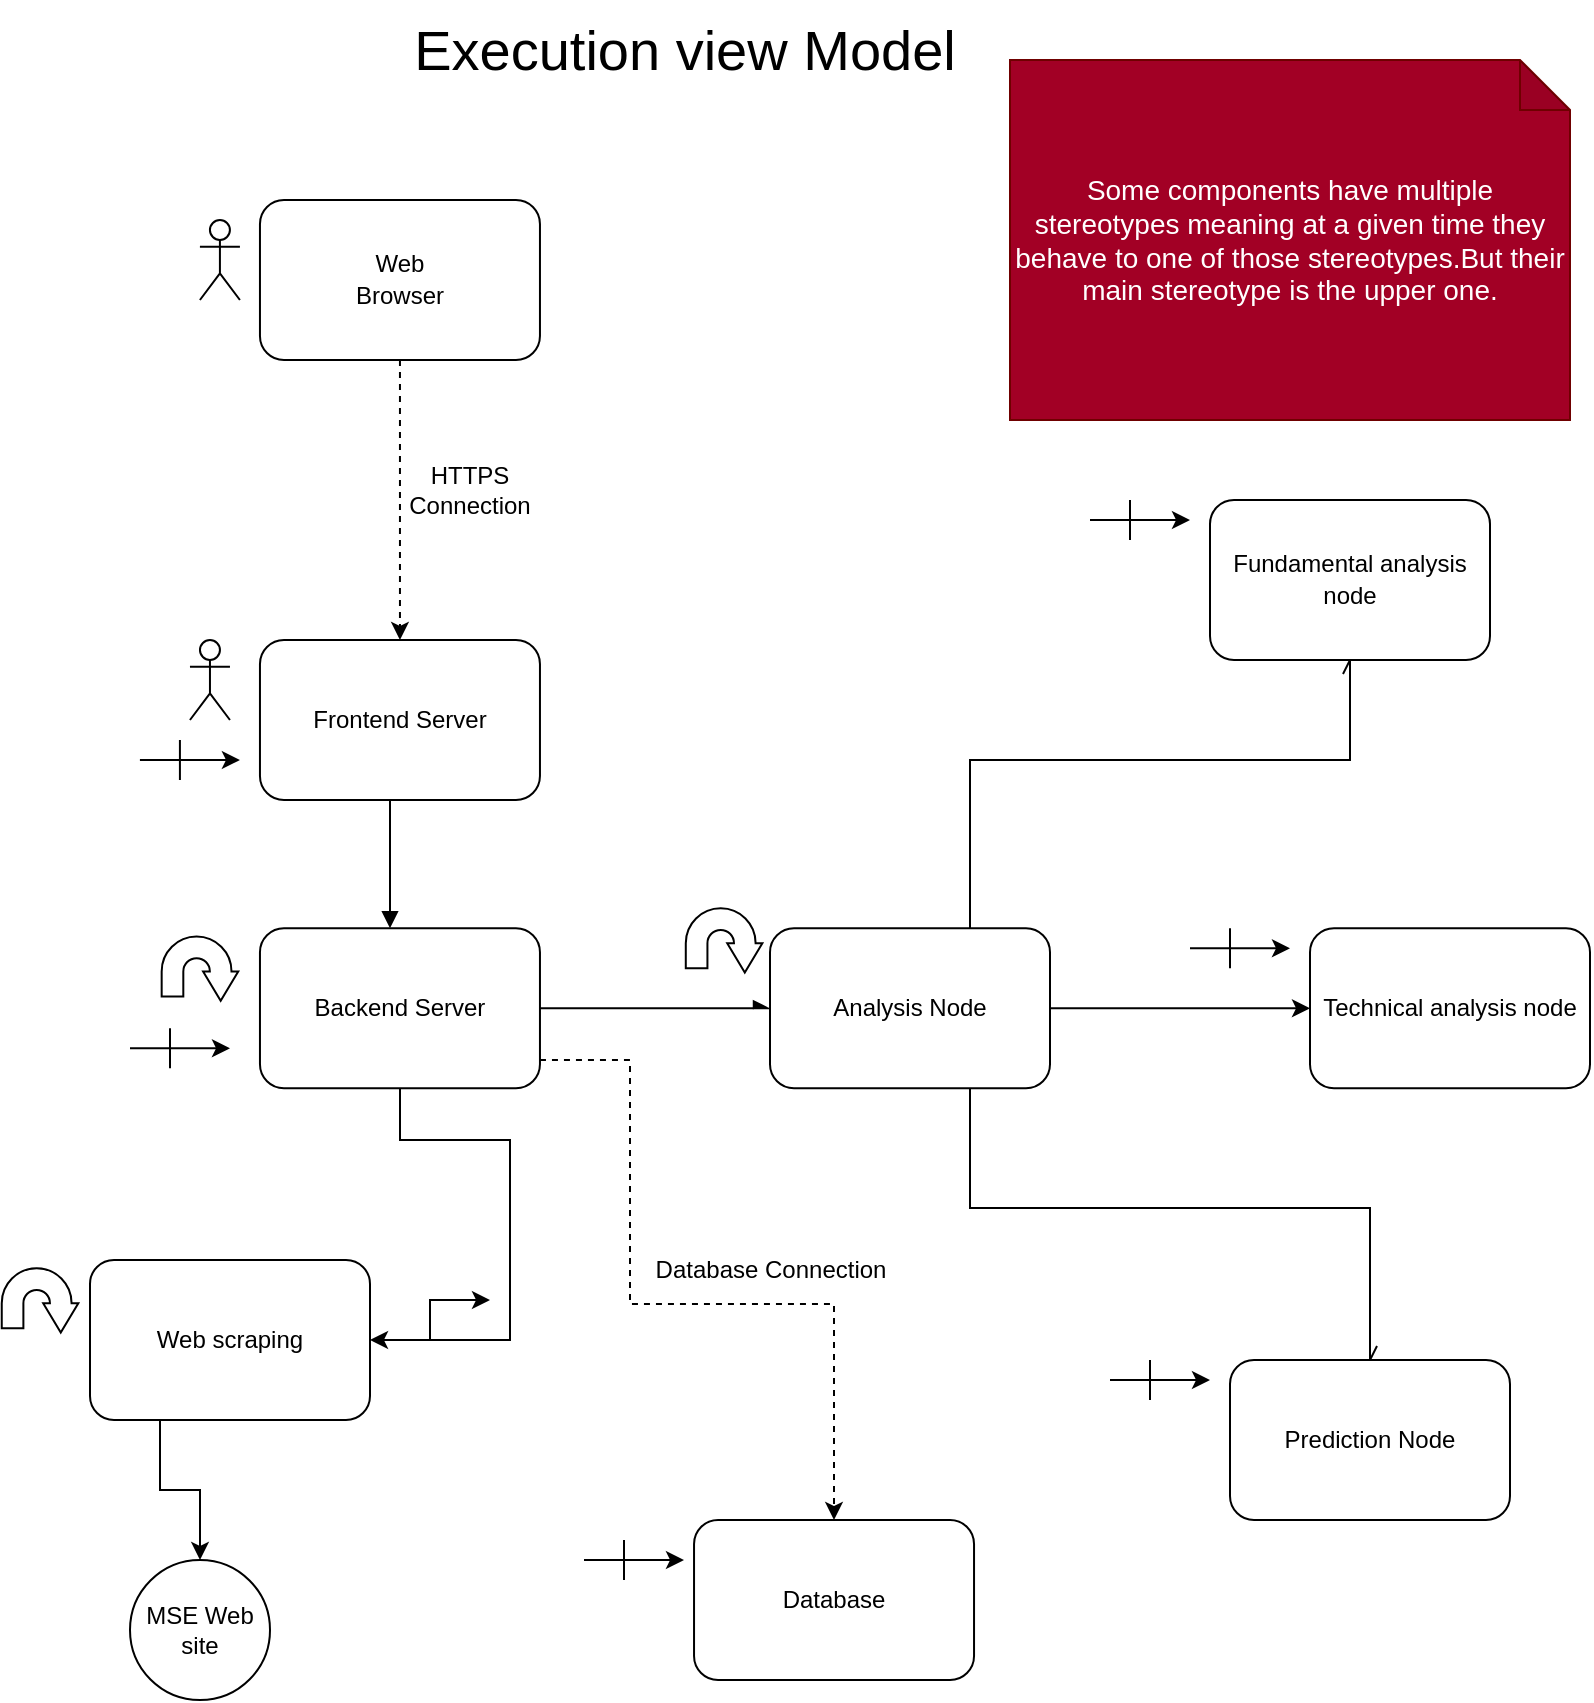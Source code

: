 <mxfile version="24.7.17">
  <diagram name="Page-1" id="p2E1vab-CS9XBbN9cYHd">
    <mxGraphModel dx="497" dy="871" grid="1" gridSize="10" guides="1" tooltips="1" connect="1" arrows="1" fold="1" page="1" pageScale="1" pageWidth="850" pageHeight="1100" background="none" math="0" shadow="0">
      <root>
        <mxCell id="0" />
        <mxCell id="1" parent="0" />
        <mxCell id="mYxjh_7fLl9tPcHlOz4v-8" style="edgeStyle=orthogonalEdgeStyle;rounded=0;orthogonalLoop=1;jettySize=auto;html=1;exitX=0.5;exitY=1;exitDx=0;exitDy=0;dashed=1;" parent="1" source="mYxjh_7fLl9tPcHlOz4v-3" target="mYxjh_7fLl9tPcHlOz4v-5" edge="1">
          <mxGeometry relative="1" as="geometry" />
        </mxCell>
        <mxCell id="mYxjh_7fLl9tPcHlOz4v-3" value="&lt;font face=&quot;Helvetica&quot;&gt;Web&lt;br&gt;Browser&lt;/font&gt;" style="rounded=1;whiteSpace=wrap;html=1;hachureGap=4;fontFamily=Architects Daughter;fontSource=https%3A%2F%2Ffonts.googleapis.com%2Fcss%3Ffamily%3DArchitects%2BDaughter;" parent="1" vertex="1">
          <mxGeometry x="164.98" y="160" width="140" height="80" as="geometry" />
        </mxCell>
        <mxCell id="mYxjh_7fLl9tPcHlOz4v-4" value="" style="shape=umlActor;verticalLabelPosition=bottom;verticalAlign=top;html=1;outlineConnect=0;hachureGap=4;fontFamily=Architects Daughter;fontSource=https%3A%2F%2Ffonts.googleapis.com%2Fcss%3Ffamily%3DArchitects%2BDaughter;" parent="1" vertex="1">
          <mxGeometry x="134.96" y="170" width="20" height="40" as="geometry" />
        </mxCell>
        <mxCell id="HS8TBFIER54Y4iybRSwW-13" style="edgeStyle=orthogonalEdgeStyle;rounded=0;orthogonalLoop=1;jettySize=auto;html=1;endArrow=block;endFill=1;" edge="1" parent="1" source="mYxjh_7fLl9tPcHlOz4v-5" target="HS8TBFIER54Y4iybRSwW-1">
          <mxGeometry relative="1" as="geometry">
            <Array as="points">
              <mxPoint x="230" y="490" />
              <mxPoint x="230" y="490" />
            </Array>
          </mxGeometry>
        </mxCell>
        <mxCell id="mYxjh_7fLl9tPcHlOz4v-5" value="&lt;font face=&quot;Helvetica&quot;&gt;Frontend Server&lt;/font&gt;" style="rounded=1;whiteSpace=wrap;html=1;hachureGap=4;fontFamily=Architects Daughter;fontSource=https%3A%2F%2Ffonts.googleapis.com%2Fcss%3Ffamily%3DArchitects%2BDaughter;" parent="1" vertex="1">
          <mxGeometry x="164.98" y="380" width="140" height="80" as="geometry" />
        </mxCell>
        <mxCell id="mYxjh_7fLl9tPcHlOz4v-9" value="HTTPS Connection" style="text;html=1;align=center;verticalAlign=middle;whiteSpace=wrap;rounded=0;" parent="1" vertex="1">
          <mxGeometry x="240.0" y="290" width="60" height="30" as="geometry" />
        </mxCell>
        <mxCell id="mYxjh_7fLl9tPcHlOz4v-10" value="&lt;font face=&quot;Helvetica&quot;&gt;Database&lt;/font&gt;" style="rounded=1;whiteSpace=wrap;html=1;hachureGap=4;fontFamily=Architects Daughter;fontSource=https%3A%2F%2Ffonts.googleapis.com%2Fcss%3Ffamily%3DArchitects%2BDaughter;" parent="1" vertex="1">
          <mxGeometry x="382.02" y="820" width="140" height="80" as="geometry" />
        </mxCell>
        <mxCell id="mYxjh_7fLl9tPcHlOz4v-15" value="" style="endArrow=classic;html=1;rounded=0;" parent="1" edge="1">
          <mxGeometry width="50" height="50" relative="1" as="geometry">
            <mxPoint x="110.0" y="584.14" as="sourcePoint" />
            <mxPoint x="150.0" y="584.14" as="targetPoint" />
            <Array as="points">
              <mxPoint x="100.0" y="584.14" />
            </Array>
          </mxGeometry>
        </mxCell>
        <mxCell id="mYxjh_7fLl9tPcHlOz4v-16" value="" style="endArrow=none;html=1;rounded=0;" parent="1" edge="1">
          <mxGeometry width="50" height="50" relative="1" as="geometry">
            <mxPoint x="120.0" y="594.14" as="sourcePoint" />
            <mxPoint x="120.0" y="574.14" as="targetPoint" />
            <Array as="points">
              <mxPoint x="120.0" y="584.14" />
            </Array>
          </mxGeometry>
        </mxCell>
        <mxCell id="mYxjh_7fLl9tPcHlOz4v-33" style="edgeStyle=orthogonalEdgeStyle;rounded=0;orthogonalLoop=1;jettySize=auto;html=1;exitX=0.25;exitY=1;exitDx=0;exitDy=0;entryX=0.5;entryY=0;entryDx=0;entryDy=0;" parent="1" source="mYxjh_7fLl9tPcHlOz4v-19" target="mYxjh_7fLl9tPcHlOz4v-32" edge="1">
          <mxGeometry relative="1" as="geometry" />
        </mxCell>
        <mxCell id="HS8TBFIER54Y4iybRSwW-11" style="edgeStyle=orthogonalEdgeStyle;rounded=0;orthogonalLoop=1;jettySize=auto;html=1;startArrow=classic;startFill=1;endArrow=none;endFill=0;" edge="1" parent="1" source="mYxjh_7fLl9tPcHlOz4v-19" target="HS8TBFIER54Y4iybRSwW-1">
          <mxGeometry relative="1" as="geometry">
            <Array as="points">
              <mxPoint x="290" y="730" />
              <mxPoint x="290" y="630" />
              <mxPoint x="235" y="630" />
            </Array>
          </mxGeometry>
        </mxCell>
        <mxCell id="mYxjh_7fLl9tPcHlOz4v-19" value="Web scraping" style="rounded=1;whiteSpace=wrap;html=1;hachureGap=4;fontFamily=Helvetica;" parent="1" vertex="1">
          <mxGeometry x="80" y="690" width="140" height="80" as="geometry" />
        </mxCell>
        <mxCell id="mYxjh_7fLl9tPcHlOz4v-20" value="" style="endArrow=classic;html=1;rounded=0;" parent="1" edge="1">
          <mxGeometry width="50" height="50" relative="1" as="geometry">
            <mxPoint x="114.96" y="440" as="sourcePoint" />
            <mxPoint x="154.96" y="440" as="targetPoint" />
            <Array as="points">
              <mxPoint x="104.96" y="440" />
            </Array>
          </mxGeometry>
        </mxCell>
        <mxCell id="mYxjh_7fLl9tPcHlOz4v-21" value="" style="endArrow=none;html=1;rounded=0;" parent="1" edge="1">
          <mxGeometry width="50" height="50" relative="1" as="geometry">
            <mxPoint x="124.96" y="450" as="sourcePoint" />
            <mxPoint x="124.96" y="430" as="targetPoint" />
            <Array as="points">
              <mxPoint x="124.96" y="440" />
            </Array>
          </mxGeometry>
        </mxCell>
        <mxCell id="mYxjh_7fLl9tPcHlOz4v-28" value="&lt;font face=&quot;Helvetica&quot;&gt;Technical analysis node&lt;/font&gt;" style="rounded=1;whiteSpace=wrap;html=1;hachureGap=4;fontFamily=Architects Daughter;fontSource=https%3A%2F%2Ffonts.googleapis.com%2Fcss%3Ffamily%3DArchitects%2BDaughter;" parent="1" vertex="1">
          <mxGeometry x="690" y="524.14" width="140" height="80" as="geometry" />
        </mxCell>
        <mxCell id="mYxjh_7fLl9tPcHlOz4v-32" value="MSE Web site" style="ellipse;whiteSpace=wrap;html=1;aspect=fixed;" parent="1" vertex="1">
          <mxGeometry x="100" y="840" width="70" height="70" as="geometry" />
        </mxCell>
        <mxCell id="mYxjh_7fLl9tPcHlOz4v-36" value="&lt;font face=&quot;Helvetica&quot;&gt;Fundamental analysis node&lt;/font&gt;" style="rounded=1;whiteSpace=wrap;html=1;hachureGap=4;fontFamily=Architects Daughter;fontSource=https%3A%2F%2Ffonts.googleapis.com%2Fcss%3Ffamily%3DArchitects%2BDaughter;" parent="1" vertex="1">
          <mxGeometry x="640" y="310" width="140" height="80" as="geometry" />
        </mxCell>
        <mxCell id="HS8TBFIER54Y4iybRSwW-14" style="edgeStyle=orthogonalEdgeStyle;rounded=0;orthogonalLoop=1;jettySize=auto;html=1;endArrow=async;endFill=1;" edge="1" parent="1" source="HS8TBFIER54Y4iybRSwW-1" target="HS8TBFIER54Y4iybRSwW-10">
          <mxGeometry relative="1" as="geometry" />
        </mxCell>
        <mxCell id="HS8TBFIER54Y4iybRSwW-15" style="edgeStyle=orthogonalEdgeStyle;rounded=0;orthogonalLoop=1;jettySize=auto;html=1;dashed=1;" edge="1" parent="1" source="HS8TBFIER54Y4iybRSwW-1" target="mYxjh_7fLl9tPcHlOz4v-10">
          <mxGeometry relative="1" as="geometry">
            <Array as="points">
              <mxPoint x="350" y="590" />
              <mxPoint x="350" y="712" />
              <mxPoint x="452" y="712" />
            </Array>
          </mxGeometry>
        </mxCell>
        <mxCell id="HS8TBFIER54Y4iybRSwW-1" value="&lt;font face=&quot;Helvetica&quot;&gt;Backend Server&lt;/font&gt;" style="rounded=1;whiteSpace=wrap;html=1;hachureGap=4;fontFamily=Architects Daughter;fontSource=https%3A%2F%2Ffonts.googleapis.com%2Fcss%3Ffamily%3DArchitects%2BDaughter;" vertex="1" parent="1">
          <mxGeometry x="164.98" y="524.14" width="140" height="80" as="geometry" />
        </mxCell>
        <mxCell id="HS8TBFIER54Y4iybRSwW-2" value="" style="html=1;shadow=0;dashed=0;align=center;verticalAlign=middle;shape=mxgraph.arrows2.uTurnArrow;dy=5.41;arrowHead=17.57;dx2=14.68;rotation=90;aspect=fixed;" vertex="1" parent="1">
          <mxGeometry x="119.96" y="524.14" width="30.04" height="38.29" as="geometry" />
        </mxCell>
        <mxCell id="HS8TBFIER54Y4iybRSwW-4" value="" style="html=1;shadow=0;dashed=0;align=center;verticalAlign=middle;shape=mxgraph.arrows2.uTurnArrow;dy=5.41;arrowHead=17.57;dx2=14.68;rotation=90;aspect=fixed;" vertex="1" parent="1">
          <mxGeometry x="40" y="690" width="30.04" height="38.29" as="geometry" />
        </mxCell>
        <mxCell id="HS8TBFIER54Y4iybRSwW-5" value="" style="endArrow=classic;html=1;rounded=0;" edge="1" parent="1">
          <mxGeometry width="50" height="50" relative="1" as="geometry">
            <mxPoint x="337.0" y="840" as="sourcePoint" />
            <mxPoint x="377.0" y="840" as="targetPoint" />
            <Array as="points">
              <mxPoint x="327.0" y="840" />
            </Array>
          </mxGeometry>
        </mxCell>
        <mxCell id="HS8TBFIER54Y4iybRSwW-6" value="" style="endArrow=none;html=1;rounded=0;" edge="1" parent="1">
          <mxGeometry width="50" height="50" relative="1" as="geometry">
            <mxPoint x="347.0" y="850" as="sourcePoint" />
            <mxPoint x="347.0" y="830" as="targetPoint" />
            <Array as="points">
              <mxPoint x="347.0" y="840" />
            </Array>
          </mxGeometry>
        </mxCell>
        <mxCell id="HS8TBFIER54Y4iybRSwW-8" value="&lt;span style=&quot;text-wrap: nowrap;&quot;&gt;Prediction Node&lt;/span&gt;" style="rounded=1;whiteSpace=wrap;html=1;" vertex="1" parent="1">
          <mxGeometry x="650" y="740" width="140" height="80" as="geometry" />
        </mxCell>
        <mxCell id="HS8TBFIER54Y4iybRSwW-9" value="" style="shape=umlActor;verticalLabelPosition=bottom;verticalAlign=top;html=1;outlineConnect=0;hachureGap=4;fontFamily=Architects Daughter;fontSource=https%3A%2F%2Ffonts.googleapis.com%2Fcss%3Ffamily%3DArchitects%2BDaughter;" vertex="1" parent="1">
          <mxGeometry x="129.98" y="380" width="20" height="40" as="geometry" />
        </mxCell>
        <mxCell id="HS8TBFIER54Y4iybRSwW-16" style="edgeStyle=orthogonalEdgeStyle;rounded=0;orthogonalLoop=1;jettySize=auto;html=1;endArrow=openAsync;endFill=0;" edge="1" parent="1" source="HS8TBFIER54Y4iybRSwW-10" target="mYxjh_7fLl9tPcHlOz4v-36">
          <mxGeometry relative="1" as="geometry">
            <Array as="points">
              <mxPoint x="520" y="440" />
              <mxPoint x="710" y="440" />
            </Array>
          </mxGeometry>
        </mxCell>
        <mxCell id="HS8TBFIER54Y4iybRSwW-17" style="edgeStyle=orthogonalEdgeStyle;rounded=0;orthogonalLoop=1;jettySize=auto;html=1;endArrow=openAsync;endFill=0;" edge="1" parent="1" source="HS8TBFIER54Y4iybRSwW-10" target="HS8TBFIER54Y4iybRSwW-8">
          <mxGeometry relative="1" as="geometry">
            <Array as="points">
              <mxPoint x="520" y="664" />
              <mxPoint x="720" y="664" />
            </Array>
          </mxGeometry>
        </mxCell>
        <mxCell id="HS8TBFIER54Y4iybRSwW-18" style="edgeStyle=orthogonalEdgeStyle;rounded=0;orthogonalLoop=1;jettySize=auto;html=1;" edge="1" parent="1" source="HS8TBFIER54Y4iybRSwW-10" target="mYxjh_7fLl9tPcHlOz4v-28">
          <mxGeometry relative="1" as="geometry" />
        </mxCell>
        <mxCell id="HS8TBFIER54Y4iybRSwW-10" value="&lt;font face=&quot;Helvetica&quot;&gt;Analysis Node&lt;/font&gt;" style="rounded=1;whiteSpace=wrap;html=1;hachureGap=4;fontFamily=Architects Daughter;fontSource=https%3A%2F%2Ffonts.googleapis.com%2Fcss%3Ffamily%3DArchitects%2BDaughter;" vertex="1" parent="1">
          <mxGeometry x="420" y="524.14" width="140" height="80" as="geometry" />
        </mxCell>
        <mxCell id="HS8TBFIER54Y4iybRSwW-12" value="" style="curved=0;endArrow=classic;html=1;rounded=0;" edge="1" parent="1">
          <mxGeometry width="50" height="50" relative="1" as="geometry">
            <mxPoint x="290" y="730" as="sourcePoint" />
            <mxPoint x="280" y="710" as="targetPoint" />
            <Array as="points">
              <mxPoint x="250" y="730" />
              <mxPoint x="250" y="720" />
              <mxPoint x="250" y="710" />
            </Array>
          </mxGeometry>
        </mxCell>
        <mxCell id="HS8TBFIER54Y4iybRSwW-19" value="Database Connection" style="text;html=1;align=center;verticalAlign=middle;resizable=0;points=[];autosize=1;strokeColor=none;fillColor=none;" vertex="1" parent="1">
          <mxGeometry x="350" y="680" width="140" height="30" as="geometry" />
        </mxCell>
        <mxCell id="HS8TBFIER54Y4iybRSwW-22" value="" style="endArrow=classic;html=1;rounded=0;" edge="1" parent="1">
          <mxGeometry width="50" height="50" relative="1" as="geometry">
            <mxPoint x="590" y="320" as="sourcePoint" />
            <mxPoint x="630" y="320" as="targetPoint" />
            <Array as="points">
              <mxPoint x="580" y="320" />
            </Array>
          </mxGeometry>
        </mxCell>
        <mxCell id="HS8TBFIER54Y4iybRSwW-23" value="" style="endArrow=none;html=1;rounded=0;" edge="1" parent="1">
          <mxGeometry width="50" height="50" relative="1" as="geometry">
            <mxPoint x="600" y="330" as="sourcePoint" />
            <mxPoint x="600" y="310" as="targetPoint" />
            <Array as="points">
              <mxPoint x="600" y="320" />
            </Array>
          </mxGeometry>
        </mxCell>
        <mxCell id="HS8TBFIER54Y4iybRSwW-24" value="" style="endArrow=classic;html=1;rounded=0;" edge="1" parent="1">
          <mxGeometry width="50" height="50" relative="1" as="geometry">
            <mxPoint x="640" y="534.14" as="sourcePoint" />
            <mxPoint x="680" y="534.14" as="targetPoint" />
            <Array as="points">
              <mxPoint x="630" y="534.14" />
            </Array>
          </mxGeometry>
        </mxCell>
        <mxCell id="HS8TBFIER54Y4iybRSwW-25" value="" style="endArrow=none;html=1;rounded=0;" edge="1" parent="1">
          <mxGeometry width="50" height="50" relative="1" as="geometry">
            <mxPoint x="650" y="544.14" as="sourcePoint" />
            <mxPoint x="650" y="524.14" as="targetPoint" />
            <Array as="points">
              <mxPoint x="650" y="534.14" />
            </Array>
          </mxGeometry>
        </mxCell>
        <mxCell id="HS8TBFIER54Y4iybRSwW-26" value="" style="endArrow=classic;html=1;rounded=0;" edge="1" parent="1">
          <mxGeometry width="50" height="50" relative="1" as="geometry">
            <mxPoint x="600" y="750" as="sourcePoint" />
            <mxPoint x="640" y="750" as="targetPoint" />
            <Array as="points">
              <mxPoint x="590" y="750" />
            </Array>
          </mxGeometry>
        </mxCell>
        <mxCell id="HS8TBFIER54Y4iybRSwW-27" value="" style="endArrow=none;html=1;rounded=0;" edge="1" parent="1">
          <mxGeometry width="50" height="50" relative="1" as="geometry">
            <mxPoint x="610" y="760" as="sourcePoint" />
            <mxPoint x="610" y="740" as="targetPoint" />
            <Array as="points">
              <mxPoint x="610" y="750" />
            </Array>
          </mxGeometry>
        </mxCell>
        <mxCell id="HS8TBFIER54Y4iybRSwW-28" value="" style="html=1;shadow=0;dashed=0;align=center;verticalAlign=middle;shape=mxgraph.arrows2.uTurnArrow;dy=5.41;arrowHead=17.57;dx2=14.68;rotation=90;aspect=fixed;" vertex="1" parent="1">
          <mxGeometry x="382.02" y="510" width="30.04" height="38.29" as="geometry" />
        </mxCell>
        <mxCell id="HS8TBFIER54Y4iybRSwW-30" value="&lt;font style=&quot;font-size: 14px;&quot;&gt;Some components have multiple stereotypes meaning at a given time they behave to one of those stereotypes.But their main stereotype is the upper one.&lt;/font&gt;" style="shape=note;backgroundOutline=1;darkOpacity=0.05;size=25;whiteSpace=wrap;html=1;fillColor=#a20025;fontColor=#ffffff;strokeColor=#6F0000;" vertex="1" parent="1">
          <mxGeometry x="540" y="90" width="280" height="180" as="geometry" />
        </mxCell>
        <mxCell id="HS8TBFIER54Y4iybRSwW-31" value="&lt;font style=&quot;font-size: 28px;&quot;&gt;Execution view Model&lt;/font&gt;" style="text;html=1;align=center;verticalAlign=middle;resizable=0;points=[];autosize=1;strokeColor=none;fillColor=none;" vertex="1" parent="1">
          <mxGeometry x="232.02" y="60" width="290" height="50" as="geometry" />
        </mxCell>
      </root>
    </mxGraphModel>
  </diagram>
</mxfile>
